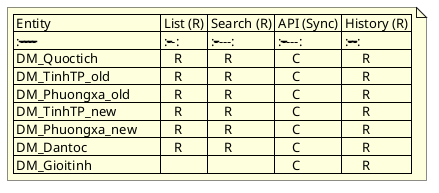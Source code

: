 @startuml CDUD_Admin
note as CDUD_Admin
| Entity                | List (R) | Search (R) | API (Sync) | History (R) |
| :-------------------- | :------: | :--------: | :--------: | :----------:|
| DM_Quoctich           |    R     |     R      |     C      |      R      |
| DM_TinhTP_old         |    R     |     R      |     C      |      R      |
| DM_Phuongxa_old       |    R     |     R      |     C      |      R      |
| DM_TinhTP_new         |    R     |     R      |     C      |      R      |
| DM_Phuongxa_new       |    R     |     R      |     C      |      R      |
| DM_Dantoc             |    R     |     R      |     C      |      R      |
| DM_Gioitinh           |          |            |     C      |      R      |
end note
@enduml

@startuml CDUD_CVBTP
note as CDUD_CVBTP
| Entity                | List (R) | Search (R) | API (Sync) | History (R) |
| :-------------------- | :------: | :--------: | :--------: | :----------:|
| DM_Quoctich           |    R     |     R      |            |             |
| DM_TinhTP_old         |    R     |     R      |            |             |
| DM_Phuongxa_old       |    R     |     R      |            |             |
| DM_TinhTP_new         |    R     |     R      |            |             |
| DM_Phuongxa_new       |    R     |     R      |            |             |
| DM_Dantoc             |    R     |     R      |            |             |
| DM_Gioitinh           |          |            |            |             |
end note
@enduml

